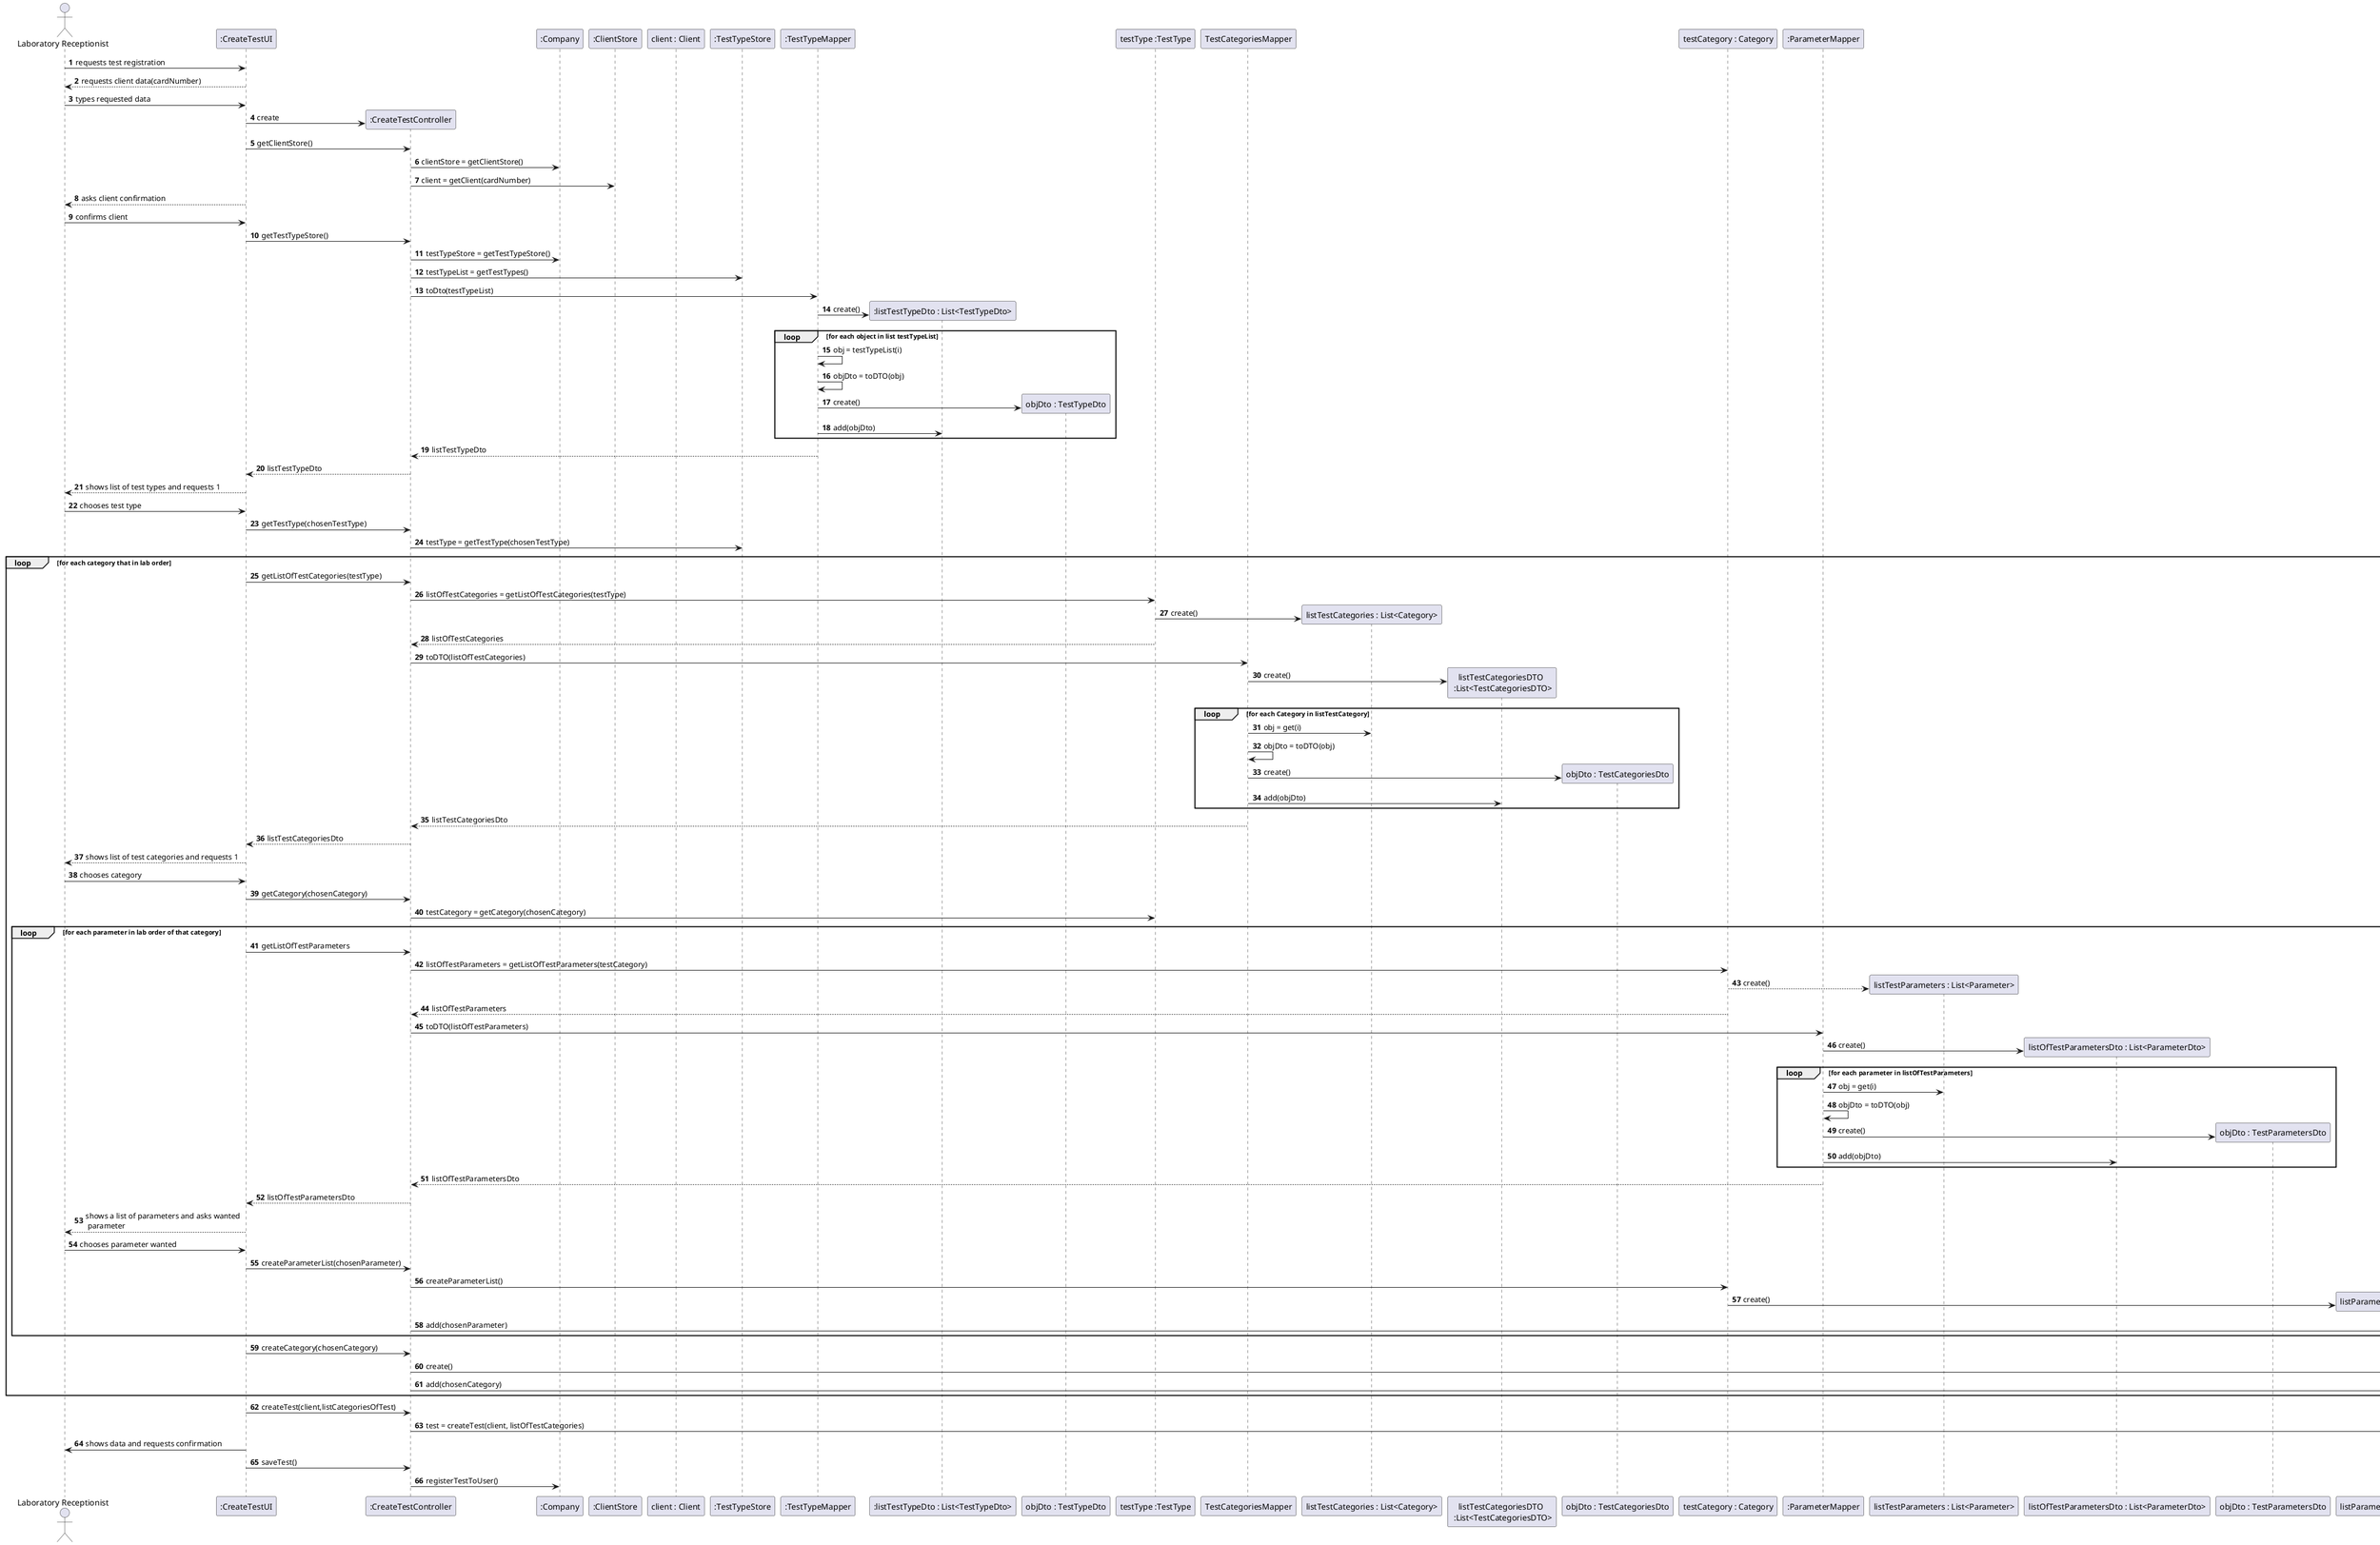 @startuml
autonumber
actor "Laboratory Receptionist" as LR
participant ":CreateTestUI" as ui
participant ":CreateTestController" as ctrl
participant ":Company" as cm
participant ":ClientStore" as ct
participant "client : Client" as client
participant ":TestTypeStore" as tts
participant ":TestTypeMapper" as ttMapper
participant ":listTestTypeDto : List<TestTypeDto>" as ttDto
participant "objDto : TestTypeDto" as TTobjDto
participant "testType :TestType" as tt
participant "TestCategoriesMapper" as tcm
participant "listTestCategories : List<Category>" as ltc
participant "listTestCategoriesDTO \n :List<TestCategoriesDTO>" as ltcDto
participant "objDto : TestCategoriesDto" as tcdto
participant "testCategory : Category" as cat
participant ":ParameterMapper" as parM
participant "listTestParameters : List<Parameter>" as listPar
participant "listOfTestParametersDto : List<ParameterDto>" as listParDto
participant "objDto : TestParametersDto" as parDto
participant "listParametersOfCategory : List<Parameter>" as listPar2
participant "listCategoriesOfTest : List<Category>" as listCategories
participant ":ClientTest" as clientTest



LR -> ui : requests test registration
ui --> LR : requests client data(cardNumber)
LR -> ui : types requested data
create ctrl
ui -> ctrl : create
ui -> ctrl : getClientStore()
ctrl -> cm : clientStore = getClientStore()
ctrl -> ct : client = getClient(cardNumber)
ui --> LR : asks client confirmation
LR -> ui: confirms client
ui -> ctrl : getTestTypeStore()
ctrl -> cm : testTypeStore = getTestTypeStore()
ctrl -> tts : testTypeList = getTestTypes()
ctrl -> ttMapper : toDto(testTypeList)
create ttDto
ttMapper -> ttDto : create()
loop for each object in list testTypeList
ttMapper -> ttMapper : obj = testTypeList(i)
ttMapper -> ttMapper : objDto = toDTO(obj)
create TTobjDto
ttMapper -> TTobjDto : create()
ttMapper -> ttDto : add(objDto)
end loop
ttMapper --> ctrl : listTestTypeDto
ctrl --> ui : listTestTypeDto
ui --> LR : shows list of test types and requests 1
LR -> ui : chooses test type
ui -> ctrl : getTestType(chosenTestType)
ctrl -> tts : testType = getTestType(chosenTestType)
loop for each category that in lab order
ui -> ctrl : getListOfTestCategories(testType)
ctrl -> tt : listOfTestCategories = getListOfTestCategories(testType)
create ltc
tt -> ltc : create()
tt --> ctrl : listOfTestCategories
ctrl -> tcm : toDTO(listOfTestCategories)
create ltcDto
tcm -> ltcDto : create()
loop for each Category in listTestCategory
tcm ->  ltc :  obj = get(i)
tcm -> tcm : objDto = toDTO(obj)
create tcdto
tcm -> tcdto : create()
tcm -> ltcDto : add(objDto)
end loop
tcm --> ctrl : listTestCategoriesDto
ctrl --> ui : listTestCategoriesDto
ui --> LR : shows list of test categories and requests 1
LR -> ui : chooses category
ui-> ctrl : getCategory(chosenCategory)
ctrl -> tt : testCategory = getCategory(chosenCategory)
loop for each parameter in lab order of that category
ui-> ctrl : getListOfTestParameters
ctrl -> cat : listOfTestParameters = getListOfTestParameters(testCategory)
create listPar
cat --> listPar : create()
cat --> ctrl : listOfTestParameters
ctrl -> parM : toDTO(listOfTestParameters)
create listParDto
parM -> listParDto : create()
loop for each parameter in listOfTestParameters
parM -> listPar : obj = get(i)
parM -> parM : objDto = toDTO(obj)
create parDto
parM -> parDto : create()
parM -> listParDto : add(objDto)
end loop
parM --> ctrl : listOfTestParametersDto
ctrl --> ui : listOfTestParametersDto
ui --> LR : shows a list of parameters and asks wanted \n parameter
LR -> ui : chooses parameter wanted
ui -> ctrl : createParameterList(chosenParameter)
ctrl -> cat : createParameterList()
create listPar2
cat-> listPar2 :create()
ctrl -> listPar2 : add(chosenParameter)
end loop
ui -> ctrl : createCategory(chosenCategory)
ctrl -> listCategories : create()
ctrl -> listCategories : add(chosenCategory)
end loop
ui-> ctrl : createTest(client,listCategoriesOfTest)
ctrl -> clientTest : test = createTest(client, listOfTestCategories)
ui -> LR : shows data and requests confirmation
ui -> ctrl : saveTest()
ctrl -> cm : registerTestToUser()





@enduml